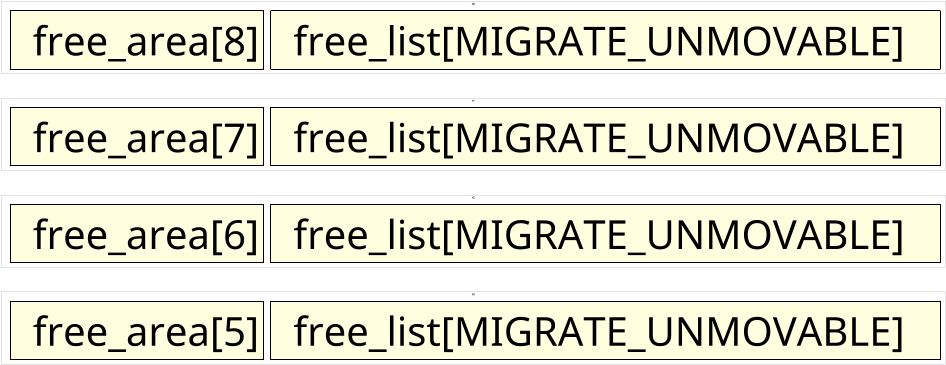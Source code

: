 @startuml
!$font_size = 200
!$border_thick = 5

scale 1/5
skinparam ComponentStyle rectangle
skinparam Component {
    FontSize $font_size
    BorderThickness $border_thick
    BorderColor black
    BackgroundColor LightYellow
}

skinparam Rectangle {
    BorderThickness 0
    BackgroundColor transparent
}

rectangle r0 {
    component "  free_area[8]\t" as fa8
    component "  free_list[MIGRATE_UNMOVABLE]\t" as fl8

    fa8-right[hidden]-fl8
}

rectangle r1 {
    component "  free_area[7]\t" as fa7
    component "  free_list[MIGRATE_UNMOVABLE]\t" as fl7

    fa7-right[hidden]-fl7
}

rectangle r2 {
    component "  free_area[6]\t" as fa6
    component "  free_list[MIGRATE_UNMOVABLE]\t" as fl6

    fa6-right[hidden]-fl6
}

rectangle r3 {
    component "  free_area[5]\t" as fa5
    component "  free_list[MIGRATE_UNMOVABLE]\t" as fl5

    fa5-right[hidden]-fl5
}

r0-down[hidden]---r1
r1-down[hidden]---r2
r2-down[hidden]---r3

@enduml